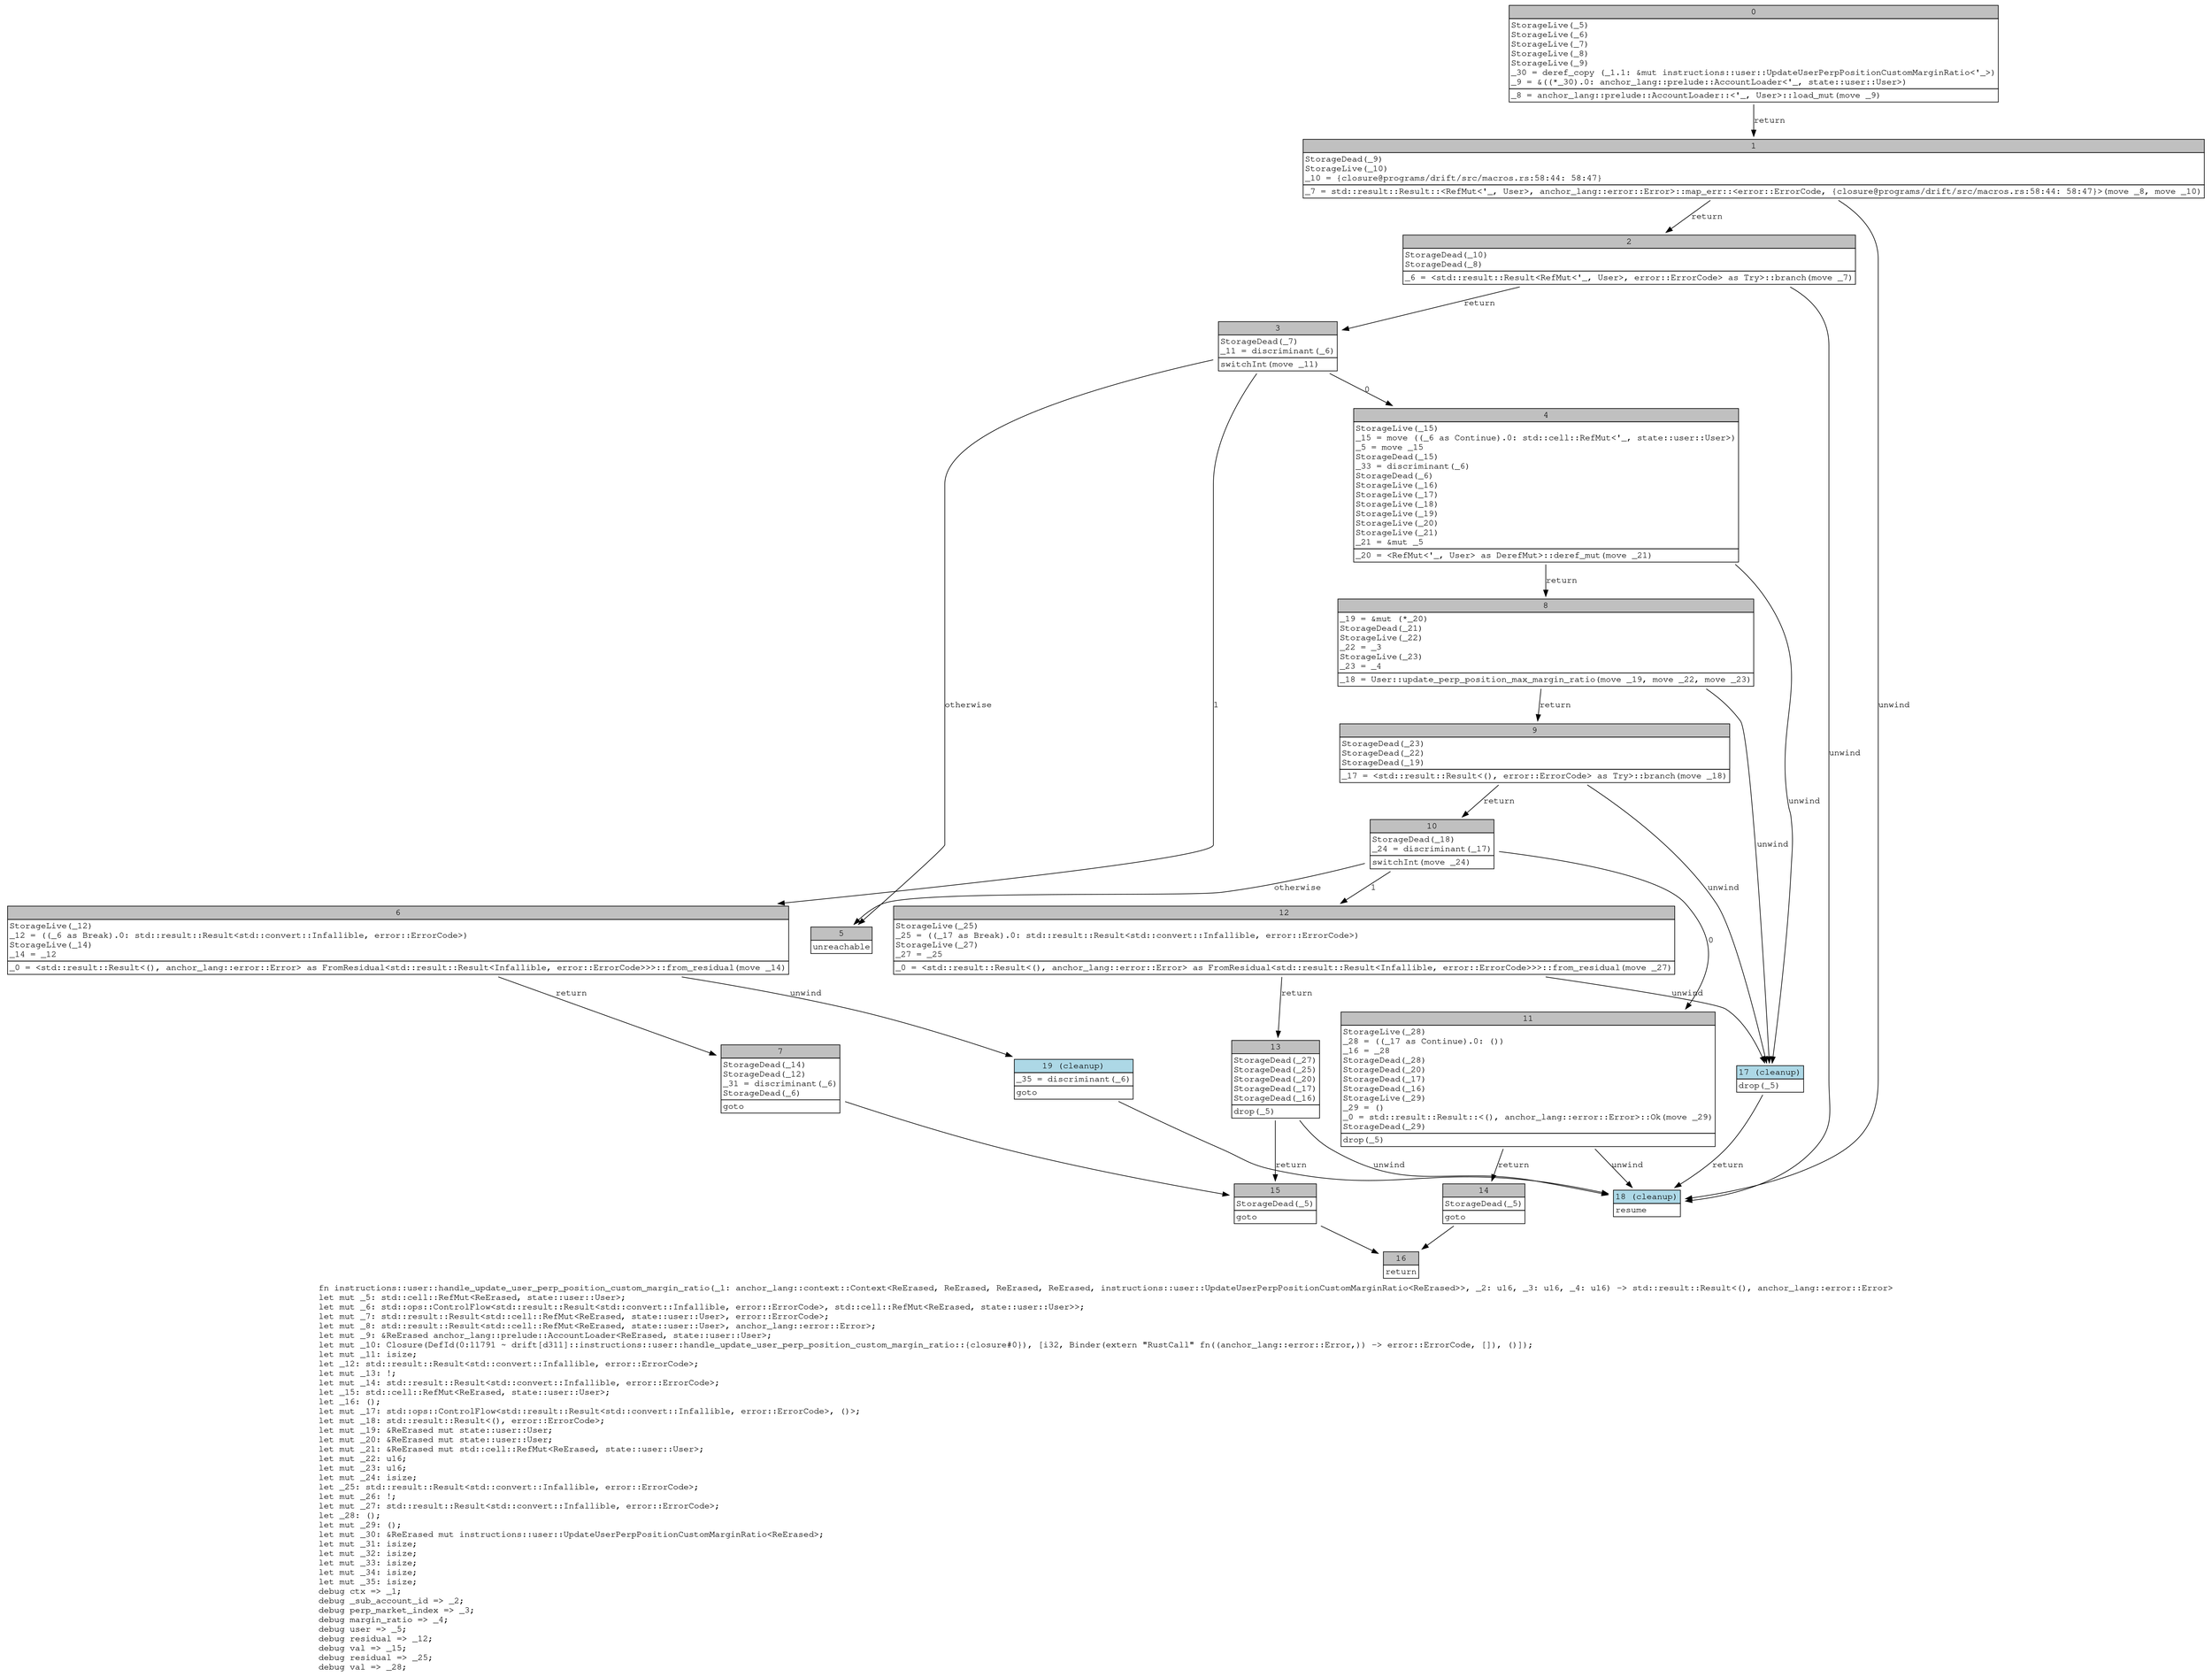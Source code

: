 digraph Mir_0_1716 {
    graph [fontname="Courier, monospace"];
    node [fontname="Courier, monospace"];
    edge [fontname="Courier, monospace"];
    label=<fn instructions::user::handle_update_user_perp_position_custom_margin_ratio(_1: anchor_lang::context::Context&lt;ReErased, ReErased, ReErased, ReErased, instructions::user::UpdateUserPerpPositionCustomMarginRatio&lt;ReErased&gt;&gt;, _2: u16, _3: u16, _4: u16) -&gt; std::result::Result&lt;(), anchor_lang::error::Error&gt;<br align="left"/>let mut _5: std::cell::RefMut&lt;ReErased, state::user::User&gt;;<br align="left"/>let mut _6: std::ops::ControlFlow&lt;std::result::Result&lt;std::convert::Infallible, error::ErrorCode&gt;, std::cell::RefMut&lt;ReErased, state::user::User&gt;&gt;;<br align="left"/>let mut _7: std::result::Result&lt;std::cell::RefMut&lt;ReErased, state::user::User&gt;, error::ErrorCode&gt;;<br align="left"/>let mut _8: std::result::Result&lt;std::cell::RefMut&lt;ReErased, state::user::User&gt;, anchor_lang::error::Error&gt;;<br align="left"/>let mut _9: &amp;ReErased anchor_lang::prelude::AccountLoader&lt;ReErased, state::user::User&gt;;<br align="left"/>let mut _10: Closure(DefId(0:11791 ~ drift[d311]::instructions::user::handle_update_user_perp_position_custom_margin_ratio::{closure#0}), [i32, Binder(extern &quot;RustCall&quot; fn((anchor_lang::error::Error,)) -&gt; error::ErrorCode, []), ()]);<br align="left"/>let mut _11: isize;<br align="left"/>let _12: std::result::Result&lt;std::convert::Infallible, error::ErrorCode&gt;;<br align="left"/>let mut _13: !;<br align="left"/>let mut _14: std::result::Result&lt;std::convert::Infallible, error::ErrorCode&gt;;<br align="left"/>let _15: std::cell::RefMut&lt;ReErased, state::user::User&gt;;<br align="left"/>let _16: ();<br align="left"/>let mut _17: std::ops::ControlFlow&lt;std::result::Result&lt;std::convert::Infallible, error::ErrorCode&gt;, ()&gt;;<br align="left"/>let mut _18: std::result::Result&lt;(), error::ErrorCode&gt;;<br align="left"/>let mut _19: &amp;ReErased mut state::user::User;<br align="left"/>let mut _20: &amp;ReErased mut state::user::User;<br align="left"/>let mut _21: &amp;ReErased mut std::cell::RefMut&lt;ReErased, state::user::User&gt;;<br align="left"/>let mut _22: u16;<br align="left"/>let mut _23: u16;<br align="left"/>let mut _24: isize;<br align="left"/>let _25: std::result::Result&lt;std::convert::Infallible, error::ErrorCode&gt;;<br align="left"/>let mut _26: !;<br align="left"/>let mut _27: std::result::Result&lt;std::convert::Infallible, error::ErrorCode&gt;;<br align="left"/>let _28: ();<br align="left"/>let mut _29: ();<br align="left"/>let mut _30: &amp;ReErased mut instructions::user::UpdateUserPerpPositionCustomMarginRatio&lt;ReErased&gt;;<br align="left"/>let mut _31: isize;<br align="left"/>let mut _32: isize;<br align="left"/>let mut _33: isize;<br align="left"/>let mut _34: isize;<br align="left"/>let mut _35: isize;<br align="left"/>debug ctx =&gt; _1;<br align="left"/>debug _sub_account_id =&gt; _2;<br align="left"/>debug perp_market_index =&gt; _3;<br align="left"/>debug margin_ratio =&gt; _4;<br align="left"/>debug user =&gt; _5;<br align="left"/>debug residual =&gt; _12;<br align="left"/>debug val =&gt; _15;<br align="left"/>debug residual =&gt; _25;<br align="left"/>debug val =&gt; _28;<br align="left"/>>;
    bb0__0_1716 [shape="none", label=<<table border="0" cellborder="1" cellspacing="0"><tr><td bgcolor="gray" align="center" colspan="1">0</td></tr><tr><td align="left" balign="left">StorageLive(_5)<br/>StorageLive(_6)<br/>StorageLive(_7)<br/>StorageLive(_8)<br/>StorageLive(_9)<br/>_30 = deref_copy (_1.1: &amp;mut instructions::user::UpdateUserPerpPositionCustomMarginRatio&lt;'_&gt;)<br/>_9 = &amp;((*_30).0: anchor_lang::prelude::AccountLoader&lt;'_, state::user::User&gt;)<br/></td></tr><tr><td align="left">_8 = anchor_lang::prelude::AccountLoader::&lt;'_, User&gt;::load_mut(move _9)</td></tr></table>>];
    bb1__0_1716 [shape="none", label=<<table border="0" cellborder="1" cellspacing="0"><tr><td bgcolor="gray" align="center" colspan="1">1</td></tr><tr><td align="left" balign="left">StorageDead(_9)<br/>StorageLive(_10)<br/>_10 = {closure@programs/drift/src/macros.rs:58:44: 58:47}<br/></td></tr><tr><td align="left">_7 = std::result::Result::&lt;RefMut&lt;'_, User&gt;, anchor_lang::error::Error&gt;::map_err::&lt;error::ErrorCode, {closure@programs/drift/src/macros.rs:58:44: 58:47}&gt;(move _8, move _10)</td></tr></table>>];
    bb2__0_1716 [shape="none", label=<<table border="0" cellborder="1" cellspacing="0"><tr><td bgcolor="gray" align="center" colspan="1">2</td></tr><tr><td align="left" balign="left">StorageDead(_10)<br/>StorageDead(_8)<br/></td></tr><tr><td align="left">_6 = &lt;std::result::Result&lt;RefMut&lt;'_, User&gt;, error::ErrorCode&gt; as Try&gt;::branch(move _7)</td></tr></table>>];
    bb3__0_1716 [shape="none", label=<<table border="0" cellborder="1" cellspacing="0"><tr><td bgcolor="gray" align="center" colspan="1">3</td></tr><tr><td align="left" balign="left">StorageDead(_7)<br/>_11 = discriminant(_6)<br/></td></tr><tr><td align="left">switchInt(move _11)</td></tr></table>>];
    bb4__0_1716 [shape="none", label=<<table border="0" cellborder="1" cellspacing="0"><tr><td bgcolor="gray" align="center" colspan="1">4</td></tr><tr><td align="left" balign="left">StorageLive(_15)<br/>_15 = move ((_6 as Continue).0: std::cell::RefMut&lt;'_, state::user::User&gt;)<br/>_5 = move _15<br/>StorageDead(_15)<br/>_33 = discriminant(_6)<br/>StorageDead(_6)<br/>StorageLive(_16)<br/>StorageLive(_17)<br/>StorageLive(_18)<br/>StorageLive(_19)<br/>StorageLive(_20)<br/>StorageLive(_21)<br/>_21 = &amp;mut _5<br/></td></tr><tr><td align="left">_20 = &lt;RefMut&lt;'_, User&gt; as DerefMut&gt;::deref_mut(move _21)</td></tr></table>>];
    bb5__0_1716 [shape="none", label=<<table border="0" cellborder="1" cellspacing="0"><tr><td bgcolor="gray" align="center" colspan="1">5</td></tr><tr><td align="left">unreachable</td></tr></table>>];
    bb6__0_1716 [shape="none", label=<<table border="0" cellborder="1" cellspacing="0"><tr><td bgcolor="gray" align="center" colspan="1">6</td></tr><tr><td align="left" balign="left">StorageLive(_12)<br/>_12 = ((_6 as Break).0: std::result::Result&lt;std::convert::Infallible, error::ErrorCode&gt;)<br/>StorageLive(_14)<br/>_14 = _12<br/></td></tr><tr><td align="left">_0 = &lt;std::result::Result&lt;(), anchor_lang::error::Error&gt; as FromResidual&lt;std::result::Result&lt;Infallible, error::ErrorCode&gt;&gt;&gt;::from_residual(move _14)</td></tr></table>>];
    bb7__0_1716 [shape="none", label=<<table border="0" cellborder="1" cellspacing="0"><tr><td bgcolor="gray" align="center" colspan="1">7</td></tr><tr><td align="left" balign="left">StorageDead(_14)<br/>StorageDead(_12)<br/>_31 = discriminant(_6)<br/>StorageDead(_6)<br/></td></tr><tr><td align="left">goto</td></tr></table>>];
    bb8__0_1716 [shape="none", label=<<table border="0" cellborder="1" cellspacing="0"><tr><td bgcolor="gray" align="center" colspan="1">8</td></tr><tr><td align="left" balign="left">_19 = &amp;mut (*_20)<br/>StorageDead(_21)<br/>StorageLive(_22)<br/>_22 = _3<br/>StorageLive(_23)<br/>_23 = _4<br/></td></tr><tr><td align="left">_18 = User::update_perp_position_max_margin_ratio(move _19, move _22, move _23)</td></tr></table>>];
    bb9__0_1716 [shape="none", label=<<table border="0" cellborder="1" cellspacing="0"><tr><td bgcolor="gray" align="center" colspan="1">9</td></tr><tr><td align="left" balign="left">StorageDead(_23)<br/>StorageDead(_22)<br/>StorageDead(_19)<br/></td></tr><tr><td align="left">_17 = &lt;std::result::Result&lt;(), error::ErrorCode&gt; as Try&gt;::branch(move _18)</td></tr></table>>];
    bb10__0_1716 [shape="none", label=<<table border="0" cellborder="1" cellspacing="0"><tr><td bgcolor="gray" align="center" colspan="1">10</td></tr><tr><td align="left" balign="left">StorageDead(_18)<br/>_24 = discriminant(_17)<br/></td></tr><tr><td align="left">switchInt(move _24)</td></tr></table>>];
    bb11__0_1716 [shape="none", label=<<table border="0" cellborder="1" cellspacing="0"><tr><td bgcolor="gray" align="center" colspan="1">11</td></tr><tr><td align="left" balign="left">StorageLive(_28)<br/>_28 = ((_17 as Continue).0: ())<br/>_16 = _28<br/>StorageDead(_28)<br/>StorageDead(_20)<br/>StorageDead(_17)<br/>StorageDead(_16)<br/>StorageLive(_29)<br/>_29 = ()<br/>_0 = std::result::Result::&lt;(), anchor_lang::error::Error&gt;::Ok(move _29)<br/>StorageDead(_29)<br/></td></tr><tr><td align="left">drop(_5)</td></tr></table>>];
    bb12__0_1716 [shape="none", label=<<table border="0" cellborder="1" cellspacing="0"><tr><td bgcolor="gray" align="center" colspan="1">12</td></tr><tr><td align="left" balign="left">StorageLive(_25)<br/>_25 = ((_17 as Break).0: std::result::Result&lt;std::convert::Infallible, error::ErrorCode&gt;)<br/>StorageLive(_27)<br/>_27 = _25<br/></td></tr><tr><td align="left">_0 = &lt;std::result::Result&lt;(), anchor_lang::error::Error&gt; as FromResidual&lt;std::result::Result&lt;Infallible, error::ErrorCode&gt;&gt;&gt;::from_residual(move _27)</td></tr></table>>];
    bb13__0_1716 [shape="none", label=<<table border="0" cellborder="1" cellspacing="0"><tr><td bgcolor="gray" align="center" colspan="1">13</td></tr><tr><td align="left" balign="left">StorageDead(_27)<br/>StorageDead(_25)<br/>StorageDead(_20)<br/>StorageDead(_17)<br/>StorageDead(_16)<br/></td></tr><tr><td align="left">drop(_5)</td></tr></table>>];
    bb14__0_1716 [shape="none", label=<<table border="0" cellborder="1" cellspacing="0"><tr><td bgcolor="gray" align="center" colspan="1">14</td></tr><tr><td align="left" balign="left">StorageDead(_5)<br/></td></tr><tr><td align="left">goto</td></tr></table>>];
    bb15__0_1716 [shape="none", label=<<table border="0" cellborder="1" cellspacing="0"><tr><td bgcolor="gray" align="center" colspan="1">15</td></tr><tr><td align="left" balign="left">StorageDead(_5)<br/></td></tr><tr><td align="left">goto</td></tr></table>>];
    bb16__0_1716 [shape="none", label=<<table border="0" cellborder="1" cellspacing="0"><tr><td bgcolor="gray" align="center" colspan="1">16</td></tr><tr><td align="left">return</td></tr></table>>];
    bb17__0_1716 [shape="none", label=<<table border="0" cellborder="1" cellspacing="0"><tr><td bgcolor="lightblue" align="center" colspan="1">17 (cleanup)</td></tr><tr><td align="left">drop(_5)</td></tr></table>>];
    bb18__0_1716 [shape="none", label=<<table border="0" cellborder="1" cellspacing="0"><tr><td bgcolor="lightblue" align="center" colspan="1">18 (cleanup)</td></tr><tr><td align="left">resume</td></tr></table>>];
    bb19__0_1716 [shape="none", label=<<table border="0" cellborder="1" cellspacing="0"><tr><td bgcolor="lightblue" align="center" colspan="1">19 (cleanup)</td></tr><tr><td align="left" balign="left">_35 = discriminant(_6)<br/></td></tr><tr><td align="left">goto</td></tr></table>>];
    bb0__0_1716 -> bb1__0_1716 [label="return"];
    bb1__0_1716 -> bb2__0_1716 [label="return"];
    bb1__0_1716 -> bb18__0_1716 [label="unwind"];
    bb2__0_1716 -> bb3__0_1716 [label="return"];
    bb2__0_1716 -> bb18__0_1716 [label="unwind"];
    bb3__0_1716 -> bb4__0_1716 [label="0"];
    bb3__0_1716 -> bb6__0_1716 [label="1"];
    bb3__0_1716 -> bb5__0_1716 [label="otherwise"];
    bb4__0_1716 -> bb8__0_1716 [label="return"];
    bb4__0_1716 -> bb17__0_1716 [label="unwind"];
    bb6__0_1716 -> bb7__0_1716 [label="return"];
    bb6__0_1716 -> bb19__0_1716 [label="unwind"];
    bb7__0_1716 -> bb15__0_1716 [label=""];
    bb8__0_1716 -> bb9__0_1716 [label="return"];
    bb8__0_1716 -> bb17__0_1716 [label="unwind"];
    bb9__0_1716 -> bb10__0_1716 [label="return"];
    bb9__0_1716 -> bb17__0_1716 [label="unwind"];
    bb10__0_1716 -> bb11__0_1716 [label="0"];
    bb10__0_1716 -> bb12__0_1716 [label="1"];
    bb10__0_1716 -> bb5__0_1716 [label="otherwise"];
    bb11__0_1716 -> bb14__0_1716 [label="return"];
    bb11__0_1716 -> bb18__0_1716 [label="unwind"];
    bb12__0_1716 -> bb13__0_1716 [label="return"];
    bb12__0_1716 -> bb17__0_1716 [label="unwind"];
    bb13__0_1716 -> bb15__0_1716 [label="return"];
    bb13__0_1716 -> bb18__0_1716 [label="unwind"];
    bb14__0_1716 -> bb16__0_1716 [label=""];
    bb15__0_1716 -> bb16__0_1716 [label=""];
    bb17__0_1716 -> bb18__0_1716 [label="return"];
    bb19__0_1716 -> bb18__0_1716 [label=""];
}
